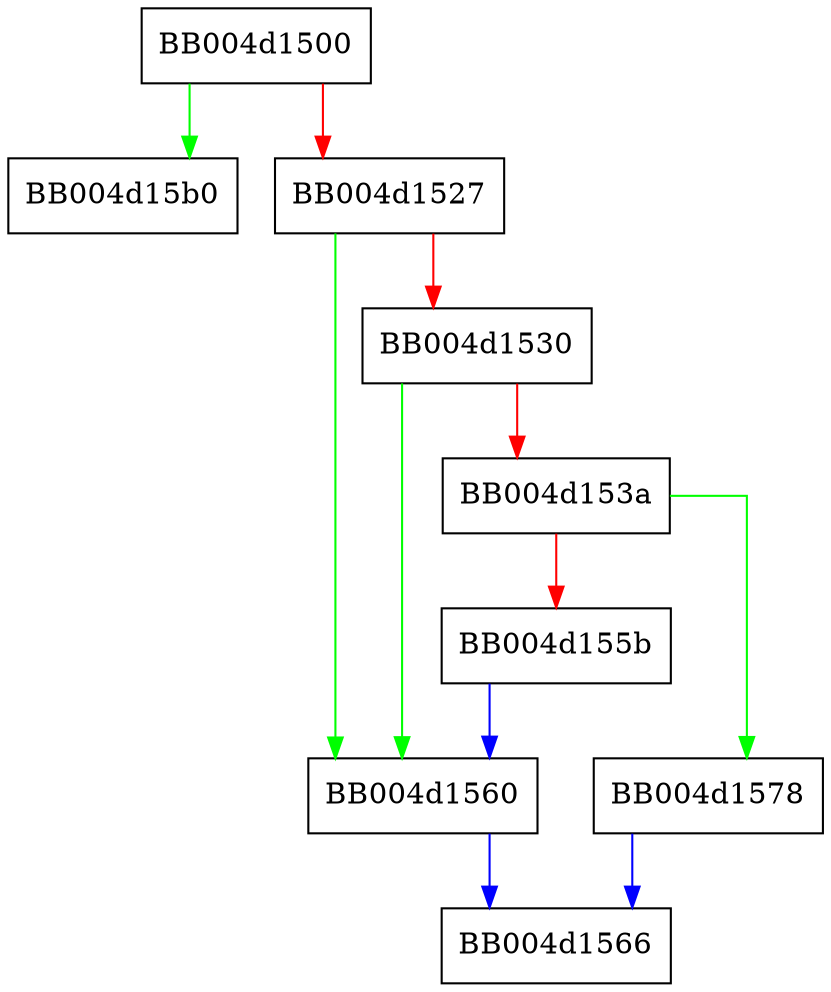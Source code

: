 digraph final_ems {
  node [shape="box"];
  graph [splines=ortho];
  BB004d1500 -> BB004d15b0 [color="green"];
  BB004d1500 -> BB004d1527 [color="red"];
  BB004d1527 -> BB004d1560 [color="green"];
  BB004d1527 -> BB004d1530 [color="red"];
  BB004d1530 -> BB004d1560 [color="green"];
  BB004d1530 -> BB004d153a [color="red"];
  BB004d153a -> BB004d1578 [color="green"];
  BB004d153a -> BB004d155b [color="red"];
  BB004d155b -> BB004d1560 [color="blue"];
  BB004d1560 -> BB004d1566 [color="blue"];
  BB004d1578 -> BB004d1566 [color="blue"];
}